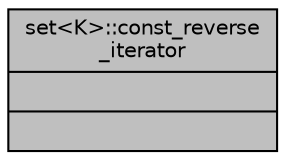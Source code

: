 digraph "set&lt;K&gt;::const_reverse_iterator"
{
 // INTERACTIVE_SVG=YES
  bgcolor="transparent";
  edge [fontname="Helvetica",fontsize="10",labelfontname="Helvetica",labelfontsize="10"];
  node [fontname="Helvetica",fontsize="10",shape=record];
  Node1 [label="{set\<K\>::const_reverse\l_iterator\n||}",height=0.2,width=0.4,color="black", fillcolor="grey75", style="filled", fontcolor="black"];
}
